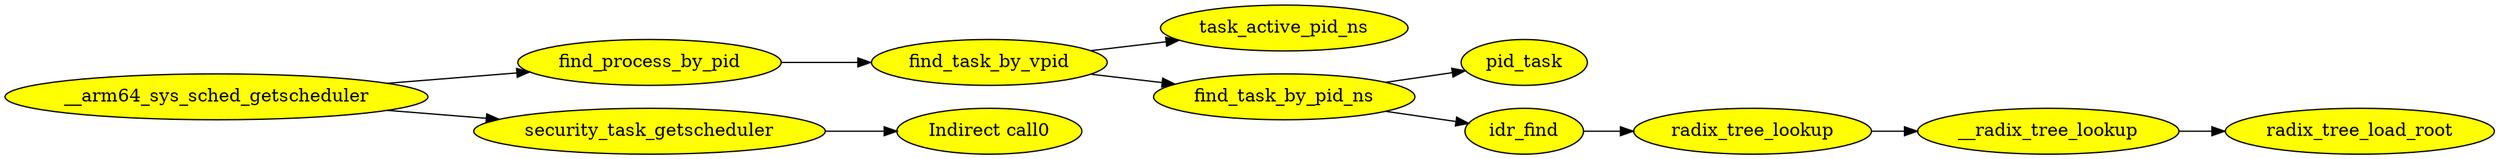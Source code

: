 digraph G {
rankdir=LR; node [style=filled fillcolor=yellow]
"__arm64_sys_sched_getscheduler"->"find_process_by_pid" [ edgeid = "1"]; 
"find_process_by_pid"->"find_task_by_vpid" [ edgeid = "2"]; 
"find_task_by_vpid"->"task_active_pid_ns" [ edgeid = "3"]; 
"find_task_by_vpid"->"find_task_by_pid_ns" [ edgeid = "4"]; 
"find_task_by_pid_ns"->"pid_task" [ edgeid = "5"]; 
"find_task_by_pid_ns"->"idr_find" [ edgeid = "6"]; 
"idr_find"->"radix_tree_lookup" [ edgeid = "7"]; 
"radix_tree_lookup"->"__radix_tree_lookup" [ edgeid = "8"]; 
"__radix_tree_lookup"->"radix_tree_load_root" [ edgeid = "9"]; 
"__arm64_sys_sched_getscheduler"->"security_task_getscheduler" [ edgeid = "10"]; 
"security_task_getscheduler"->"Indirect call0" [ edgeid = "11"]; 
}
